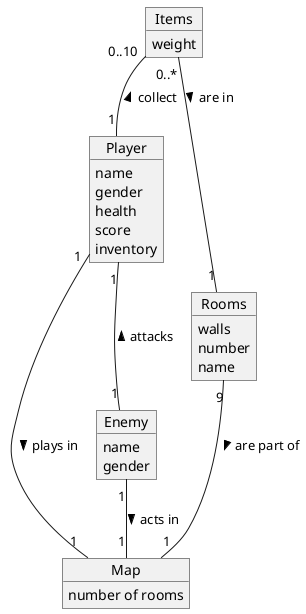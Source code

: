 @startuml DomainModel

    object Player{
        name
        gender
        health
        score
        inventory
    }

    object Map{
        number of rooms
    }
    object Rooms{
        walls
        number
        name
    }
    object Enemy{
        name
        gender
    }
    object Items{
        weight
    }

    Player "1" -- "1" Enemy : attacks < 
    Rooms "9" -- "1" Map : are part of >
    Items "0..10" -- "1" Player : collect <
    Enemy "1" -- "1" Map : acts in >
    Player "1" -- "1" Map : plays in >
    Items "0..*" -- "1" Rooms : are in >

@enduml